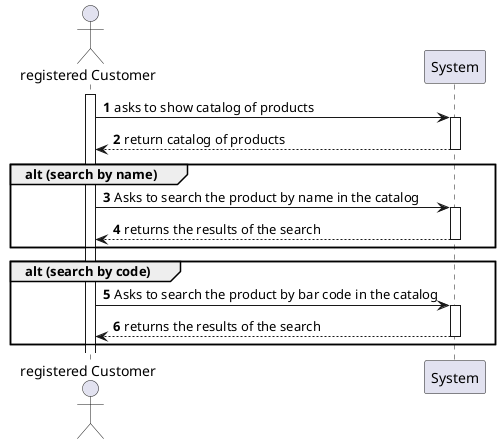 @startuml
'https://plantuml.com/sequence-diagram

autoactivate on
autonumber

actor "registered Customer" as Customer
participant "System" as System

activate Customer

Customer -> System: asks to show catalog of products
System --> Customer: return catalog of products
group alt (search by name)
Customer -> System: Asks to search the product by name in the catalog
System --> Customer: returns the results of the search
end alt
group alt (search by code)
Customer -> System: Asks to search the product by bar code in the catalog
System --> Customer: returns the results of the search
end alt



@enduml